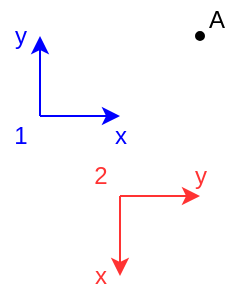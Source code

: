 <mxfile version="16.1.2" type="device"><diagram id="RrUmcoGwLyi-g7NIHzBT" name="Page-1"><mxGraphModel dx="415" dy="260" grid="1" gridSize="10" guides="1" tooltips="1" connect="1" arrows="1" fold="1" page="1" pageScale="1" pageWidth="1169" pageHeight="827" math="0" shadow="0"><root><mxCell id="0"/><mxCell id="1" parent="0"/><mxCell id="ODNGz2H4ivJRBQhtvA8E-1" value="" style="endArrow=classic;html=1;rounded=0;fontColor=#0000FF;strokeColor=#0000FF;" edge="1" parent="1"><mxGeometry width="50" height="50" relative="1" as="geometry"><mxPoint x="400" y="360" as="sourcePoint"/><mxPoint x="400" y="320" as="targetPoint"/></mxGeometry></mxCell><mxCell id="ODNGz2H4ivJRBQhtvA8E-2" value="" style="endArrow=classic;html=1;rounded=0;fontColor=#0000FF;strokeColor=#0000FF;" edge="1" parent="1"><mxGeometry width="50" height="50" relative="1" as="geometry"><mxPoint x="400" y="360" as="sourcePoint"/><mxPoint x="440" y="360" as="targetPoint"/></mxGeometry></mxCell><mxCell id="ODNGz2H4ivJRBQhtvA8E-3" value="x" style="text;html=1;align=center;verticalAlign=middle;resizable=0;points=[];autosize=1;strokeColor=none;fillColor=none;fontColor=#0000FF;" vertex="1" parent="1"><mxGeometry x="430" y="360" width="20" height="20" as="geometry"/></mxCell><mxCell id="ODNGz2H4ivJRBQhtvA8E-4" value="y" style="text;html=1;align=center;verticalAlign=middle;resizable=0;points=[];autosize=1;strokeColor=none;fillColor=none;fontColor=#0000FF;" vertex="1" parent="1"><mxGeometry x="380" y="310" width="20" height="20" as="geometry"/></mxCell><mxCell id="ODNGz2H4ivJRBQhtvA8E-5" value="" style="endArrow=classic;html=1;rounded=0;strokeColor=#FF3333;" edge="1" parent="1"><mxGeometry width="50" height="50" relative="1" as="geometry"><mxPoint x="440" y="400" as="sourcePoint"/><mxPoint x="440" y="440" as="targetPoint"/></mxGeometry></mxCell><mxCell id="ODNGz2H4ivJRBQhtvA8E-6" value="" style="endArrow=classic;html=1;rounded=0;strokeColor=#FF3333;" edge="1" parent="1"><mxGeometry width="50" height="50" relative="1" as="geometry"><mxPoint x="440" y="400" as="sourcePoint"/><mxPoint x="480" y="400" as="targetPoint"/></mxGeometry></mxCell><mxCell id="ODNGz2H4ivJRBQhtvA8E-7" value="x" style="text;html=1;align=center;verticalAlign=middle;resizable=0;points=[];autosize=1;strokeColor=none;fillColor=none;fontColor=#FF3333;" vertex="1" parent="1"><mxGeometry x="420" y="430" width="20" height="20" as="geometry"/></mxCell><mxCell id="ODNGz2H4ivJRBQhtvA8E-8" value="y" style="text;html=1;align=center;verticalAlign=middle;resizable=0;points=[];autosize=1;strokeColor=none;fillColor=none;fontColor=#FF3333;" vertex="1" parent="1"><mxGeometry x="470" y="380" width="20" height="20" as="geometry"/></mxCell><mxCell id="ODNGz2H4ivJRBQhtvA8E-9" value="1" style="text;html=1;align=center;verticalAlign=middle;resizable=0;points=[];autosize=1;strokeColor=none;fillColor=none;fontColor=#0000FF;" vertex="1" parent="1"><mxGeometry x="380" y="360" width="20" height="20" as="geometry"/></mxCell><mxCell id="ODNGz2H4ivJRBQhtvA8E-10" value="2" style="text;html=1;align=center;verticalAlign=middle;resizable=0;points=[];autosize=1;strokeColor=none;fillColor=none;fontColor=#FF3333;" vertex="1" parent="1"><mxGeometry x="420" y="380" width="20" height="20" as="geometry"/></mxCell><mxCell id="ODNGz2H4ivJRBQhtvA8E-11" value="A" style="text;html=1;align=center;verticalAlign=middle;resizable=0;points=[];autosize=1;strokeColor=none;fillColor=none;" vertex="1" parent="1"><mxGeometry x="478" y="302" width="20" height="20" as="geometry"/></mxCell><mxCell id="ODNGz2H4ivJRBQhtvA8E-12" value="" style="ellipse;whiteSpace=wrap;html=1;fontColor=#FF3333;fillColor=#000000;strokeWidth=1;" vertex="1" parent="1"><mxGeometry x="478" y="318" width="4" height="4" as="geometry"/></mxCell></root></mxGraphModel></diagram></mxfile>